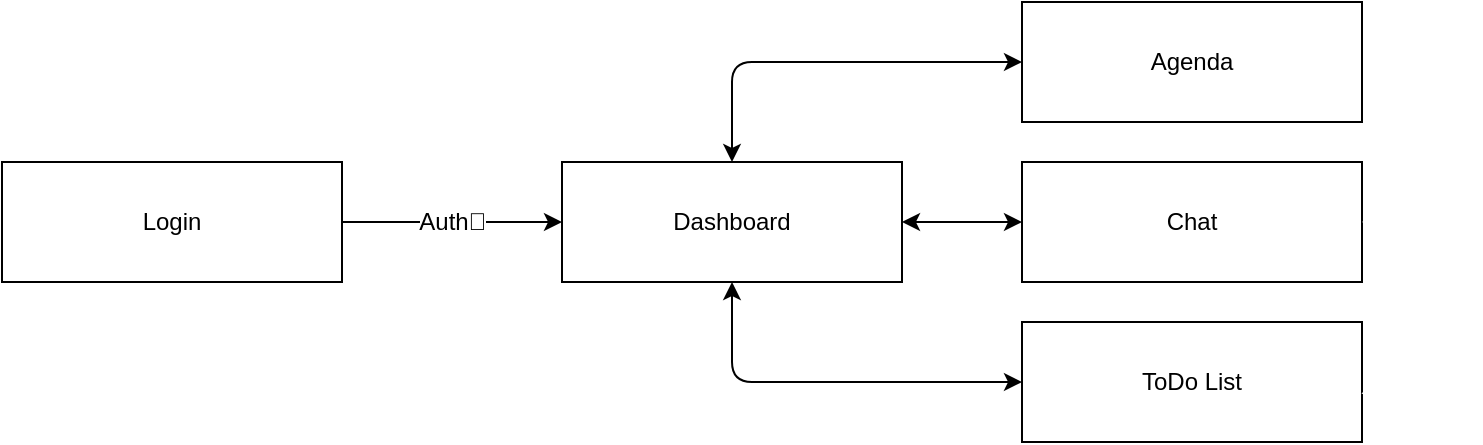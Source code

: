 <mxfile>
    <diagram id="-pWHjOKIwTdhM7gEdv3u" name="Page-1">
        <mxGraphModel dx="1146" dy="800" grid="1" gridSize="10" guides="1" tooltips="1" connect="1" arrows="1" fold="1" page="1" pageScale="1" pageWidth="827" pageHeight="1169" math="0" shadow="0">
            <root>
                <mxCell id="0"/>
                <mxCell id="1" parent="0"/>
                <mxCell id="2" value="Login" style="rounded=0;whiteSpace=wrap;html=1;" parent="1" vertex="1">
                    <mxGeometry x="40" y="340" width="170" height="60" as="geometry"/>
                </mxCell>
                <mxCell id="4" value="ToDo List" style="rounded=0;whiteSpace=wrap;html=1;" parent="1" vertex="1">
                    <mxGeometry x="550" y="420" width="170" height="60" as="geometry"/>
                </mxCell>
                <mxCell id="5" value="Agenda" style="rounded=0;whiteSpace=wrap;html=1;" parent="1" vertex="1">
                    <mxGeometry x="550" y="260" width="170" height="60" as="geometry"/>
                </mxCell>
                <mxCell id="6" value="Chat" style="rounded=0;whiteSpace=wrap;html=1;" parent="1" vertex="1">
                    <mxGeometry x="550" y="340" width="170" height="60" as="geometry"/>
                </mxCell>
                <mxCell id="7" value="Dashboard" style="rounded=0;whiteSpace=wrap;html=1;" parent="1" vertex="1">
                    <mxGeometry x="320" y="340" width="170" height="60" as="geometry"/>
                </mxCell>
                <mxCell id="8" value="" style="endArrow=classic;startArrow=classic;html=1;entryX=0;entryY=0.5;entryDx=0;entryDy=0;" parent="1" source="7" target="6" edge="1">
                    <mxGeometry width="50" height="50" relative="1" as="geometry">
                        <mxPoint x="350" y="470" as="sourcePoint"/>
                        <mxPoint x="600" y="370" as="targetPoint"/>
                    </mxGeometry>
                </mxCell>
                <mxCell id="9" value="" style="endArrow=classic;startArrow=classic;html=1;entryX=1.011;entryY=0.326;entryDx=0;entryDy=0;entryPerimeter=0;rounded=1;exitX=0.998;exitY=0.593;exitDx=0;exitDy=0;exitPerimeter=0;fillColor=#f9f7ed;strokeColor=#FFFFFF;" parent="1" source="4" target="5" edge="1">
                    <mxGeometry width="50" height="50" relative="1" as="geometry">
                        <mxPoint x="810" y="370" as="sourcePoint"/>
                        <mxPoint x="880" y="280" as="targetPoint"/>
                        <Array as="points">
                            <mxPoint x="770" y="456"/>
                            <mxPoint x="770" y="280"/>
                        </Array>
                    </mxGeometry>
                </mxCell>
                <mxCell id="10" value="" style="endArrow=classic;startArrow=classic;html=1;exitX=0.5;exitY=0;exitDx=0;exitDy=0;entryX=0;entryY=0.5;entryDx=0;entryDy=0;" parent="1" source="7" target="5" edge="1">
                    <mxGeometry width="50" height="50" relative="1" as="geometry">
                        <mxPoint x="570" y="289.71" as="sourcePoint"/>
                        <mxPoint x="600" y="290" as="targetPoint"/>
                        <Array as="points">
                            <mxPoint x="405" y="290"/>
                        </Array>
                    </mxGeometry>
                </mxCell>
                <mxCell id="11" value="" style="endArrow=classic;startArrow=classic;html=1;exitX=0.5;exitY=1;exitDx=0;exitDy=0;entryX=0;entryY=0.5;entryDx=0;entryDy=0;" parent="1" source="7" target="4" edge="1">
                    <mxGeometry width="50" height="50" relative="1" as="geometry">
                        <mxPoint x="570" y="450" as="sourcePoint"/>
                        <mxPoint x="580" y="450" as="targetPoint"/>
                        <Array as="points">
                            <mxPoint x="405" y="450"/>
                        </Array>
                    </mxGeometry>
                </mxCell>
                <mxCell id="19" value="" style="endArrow=classic;html=1;entryX=0;entryY=0.5;entryDx=0;entryDy=0;exitX=1;exitY=0.5;exitDx=0;exitDy=0;" parent="1" source="2" target="7" edge="1">
                    <mxGeometry relative="1" as="geometry">
                        <mxPoint x="280" y="370" as="sourcePoint"/>
                        <mxPoint x="310" y="369.71" as="targetPoint"/>
                        <Array as="points"/>
                    </mxGeometry>
                </mxCell>
                <mxCell id="20" value="&lt;span style=&quot;font-size: 12px&quot;&gt;Auth🔐&lt;/span&gt;" style="edgeLabel;resizable=0;html=1;align=center;verticalAlign=middle;" parent="19" connectable="0" vertex="1">
                    <mxGeometry relative="1" as="geometry"/>
                </mxCell>
                <mxCell id="22" value="" style="endArrow=classic;html=1;rounded=0;entryX=1;entryY=0.5;entryDx=0;entryDy=0;fillColor=#f9f7ed;strokeColor=#FFFFFF;" parent="1" target="6" edge="1">
                    <mxGeometry width="50" height="50" relative="1" as="geometry">
                        <mxPoint x="770" y="369" as="sourcePoint"/>
                        <mxPoint x="900" y="470" as="targetPoint"/>
                    </mxGeometry>
                </mxCell>
            </root>
        </mxGraphModel>
    </diagram>
</mxfile>